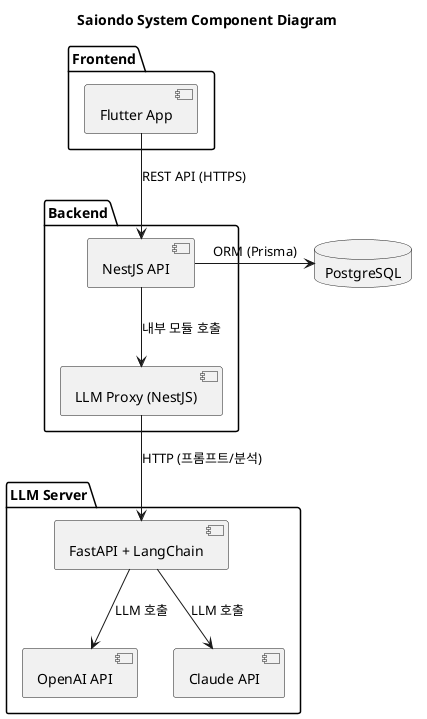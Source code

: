 @startuml
title Saiondo System Component Diagram

package "Frontend" {
  [Flutter App]
}

package "Backend" {
  [NestJS API]
  [LLM Proxy (NestJS)]
}

package "LLM Server" {
  [FastAPI + LangChain]
  [OpenAI API]
  [Claude API]
}

database "PostgreSQL" as DB

[Flutter App] -down-> [NestJS API] : REST API (HTTPS)
[NestJS API] -down-> [LLM Proxy (NestJS)] : 내부 모듈 호출
[LLM Proxy (NestJS)] -down-> [FastAPI + LangChain] : HTTP (프롬프트/분석)
[NestJS API] -right-> DB : ORM (Prisma)
[FastAPI + LangChain] -down-> [OpenAI API] : LLM 호출
[FastAPI + LangChain] -down-> [Claude API] : LLM 호출

@enduml
